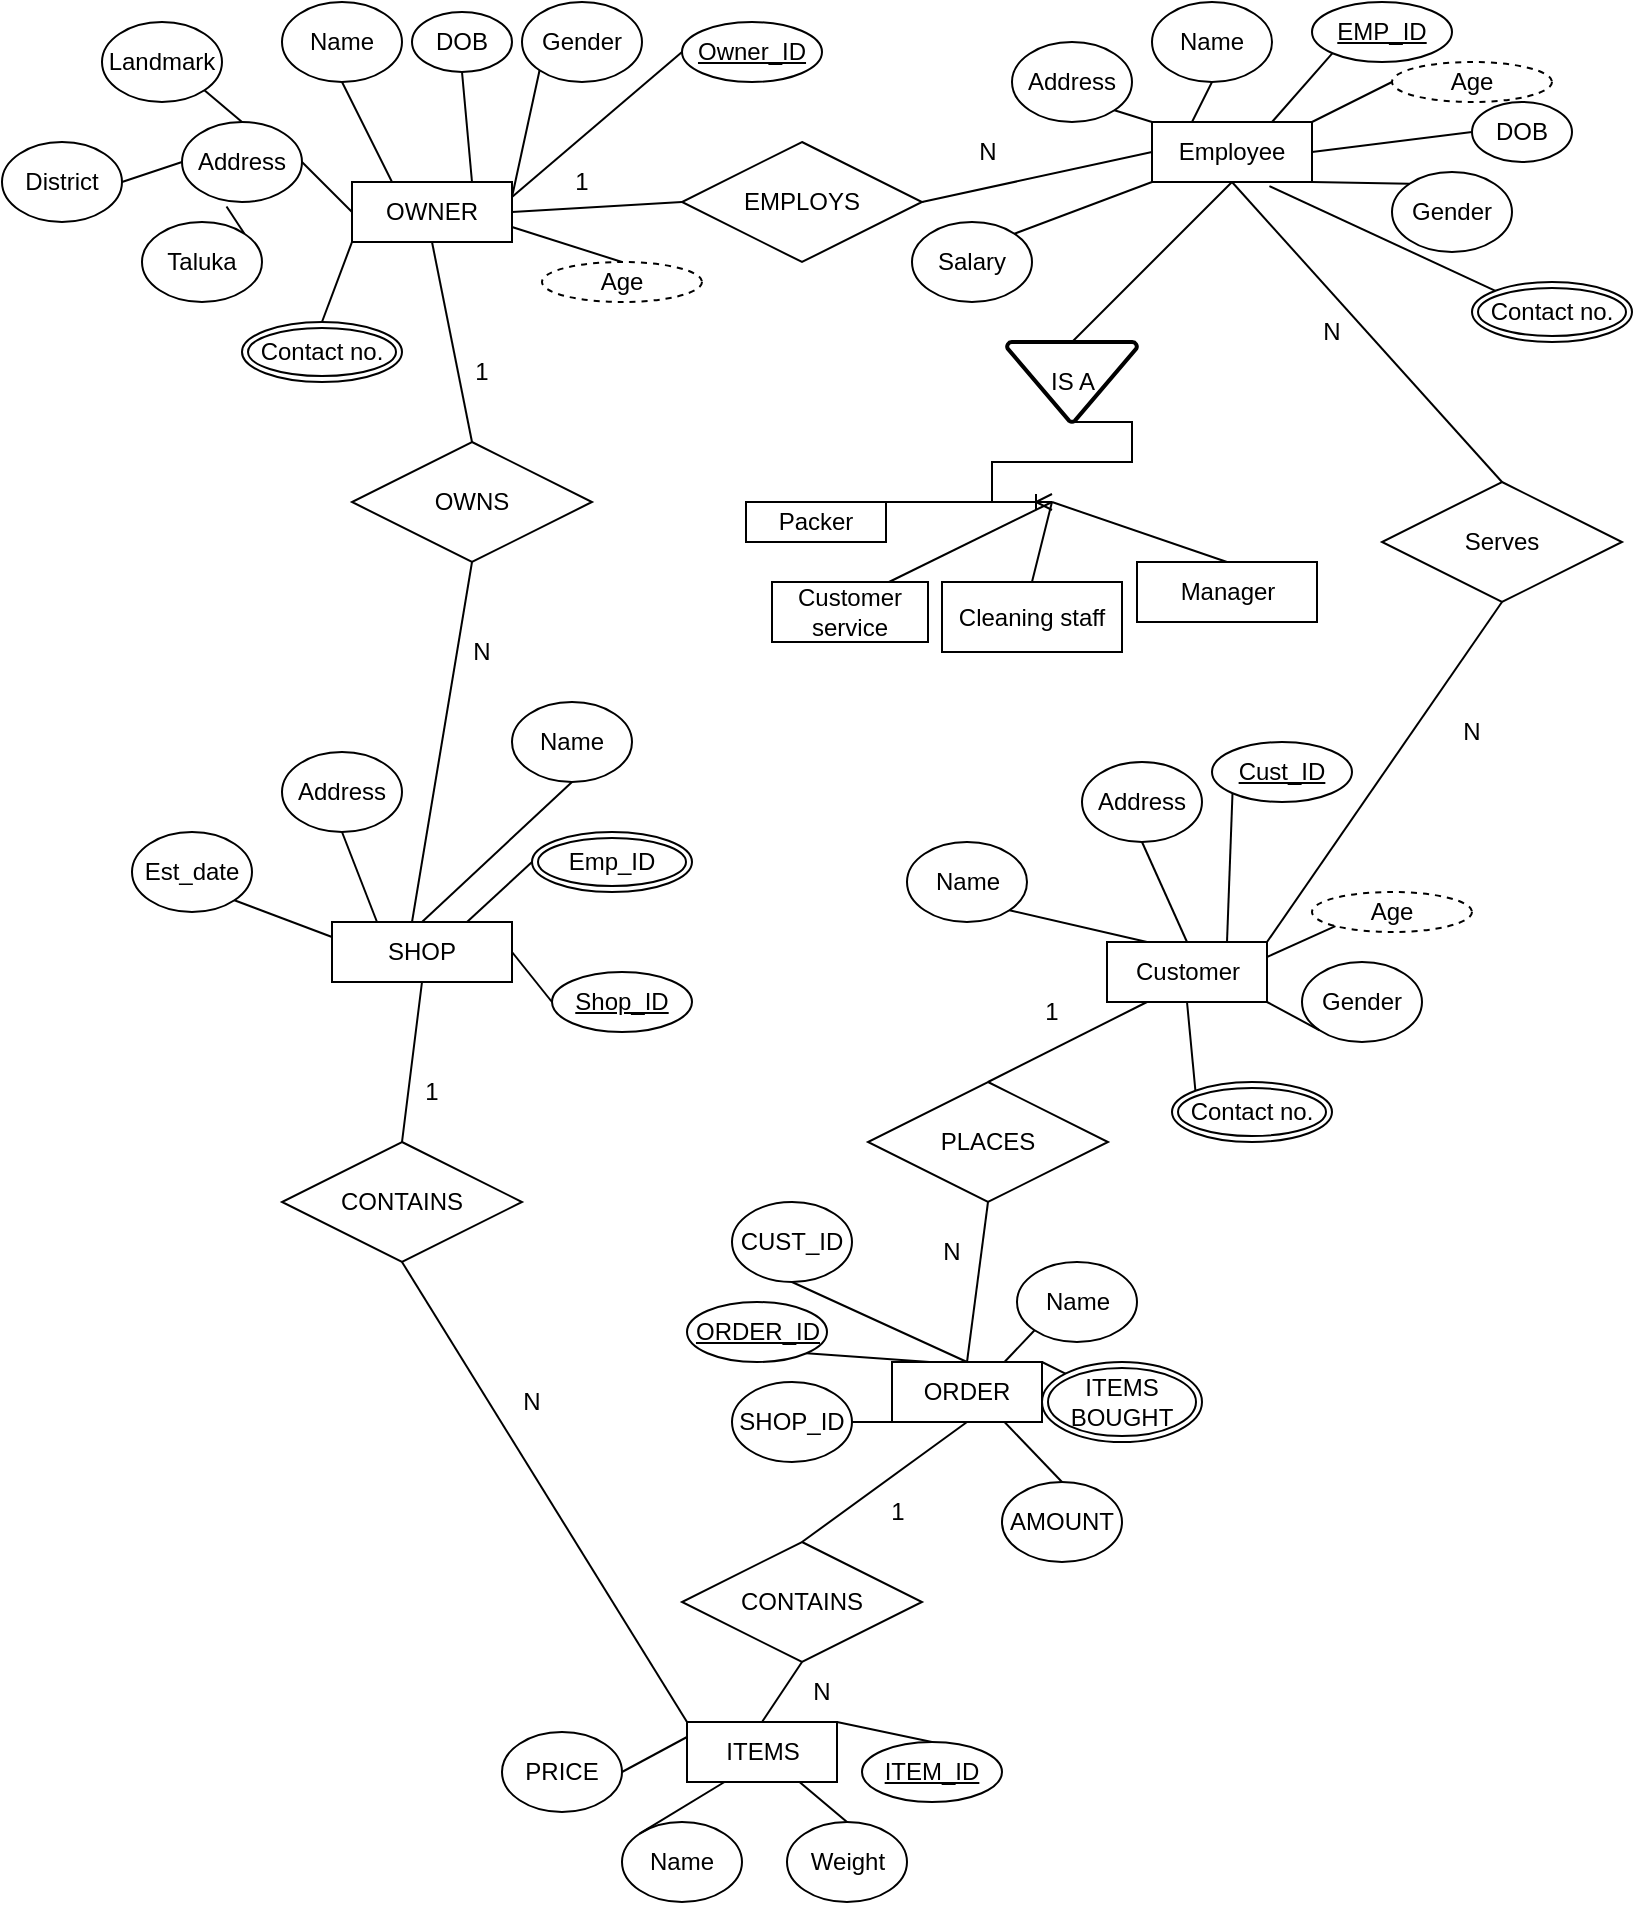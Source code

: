 <mxfile version="20.2.3" type="device"><diagram id="j5qvtVq5vYGrwj8MjV1c" name="Page-1"><mxGraphModel dx="1117" dy="770" grid="1" gridSize="10" guides="1" tooltips="1" connect="1" arrows="1" fold="1" page="1" pageScale="1" pageWidth="850" pageHeight="1100" math="0" shadow="0"><root><mxCell id="0"/><mxCell id="1" parent="0"/><mxCell id="oWKwdkR9LW9MNrZrKDfm-1" value="OWNER" style="rounded=0;whiteSpace=wrap;html=1;" parent="1" vertex="1"><mxGeometry x="190" y="120" width="80" height="30" as="geometry"/></mxCell><mxCell id="oWKwdkR9LW9MNrZrKDfm-2" value="Gender" style="ellipse;whiteSpace=wrap;html=1;" parent="1" vertex="1"><mxGeometry x="275" y="30" width="60" height="40" as="geometry"/></mxCell><mxCell id="oWKwdkR9LW9MNrZrKDfm-3" value="" style="endArrow=none;html=1;rounded=0;entryX=0;entryY=1;entryDx=0;entryDy=0;exitX=1;exitY=0.25;exitDx=0;exitDy=0;" parent="1" source="oWKwdkR9LW9MNrZrKDfm-1" target="oWKwdkR9LW9MNrZrKDfm-2" edge="1"><mxGeometry width="50" height="50" relative="1" as="geometry"><mxPoint x="315" y="460" as="sourcePoint"/><mxPoint x="365" y="410" as="targetPoint"/></mxGeometry></mxCell><mxCell id="oWKwdkR9LW9MNrZrKDfm-4" value="Name" style="ellipse;whiteSpace=wrap;html=1;" parent="1" vertex="1"><mxGeometry x="155" y="30" width="60" height="40" as="geometry"/></mxCell><mxCell id="oWKwdkR9LW9MNrZrKDfm-10" value="District" style="ellipse;whiteSpace=wrap;html=1;" parent="1" vertex="1"><mxGeometry x="15" y="100" width="60" height="40" as="geometry"/></mxCell><mxCell id="oWKwdkR9LW9MNrZrKDfm-11" value="&lt;div&gt;Landmark&lt;/div&gt;" style="ellipse;whiteSpace=wrap;html=1;" parent="1" vertex="1"><mxGeometry x="65" y="40" width="60" height="40" as="geometry"/></mxCell><mxCell id="oWKwdkR9LW9MNrZrKDfm-12" value="&lt;div&gt;DOB&lt;/div&gt;" style="ellipse;whiteSpace=wrap;html=1;" parent="1" vertex="1"><mxGeometry x="220" y="35" width="50" height="30" as="geometry"/></mxCell><mxCell id="oWKwdkR9LW9MNrZrKDfm-13" value="Address" style="ellipse;whiteSpace=wrap;html=1;" parent="1" vertex="1"><mxGeometry x="105" y="90" width="60" height="40" as="geometry"/></mxCell><mxCell id="oWKwdkR9LW9MNrZrKDfm-14" value="Taluka" style="ellipse;whiteSpace=wrap;html=1;" parent="1" vertex="1"><mxGeometry x="85" y="140" width="60" height="40" as="geometry"/></mxCell><mxCell id="oWKwdkR9LW9MNrZrKDfm-15" value="Contact no." style="ellipse;shape=doubleEllipse;margin=3;whiteSpace=wrap;html=1;align=center;" parent="1" vertex="1"><mxGeometry x="135" y="190" width="80" height="30" as="geometry"/></mxCell><mxCell id="oWKwdkR9LW9MNrZrKDfm-16" value="Age" style="ellipse;whiteSpace=wrap;html=1;align=center;dashed=1;" parent="1" vertex="1"><mxGeometry x="285" y="160" width="80" height="20" as="geometry"/></mxCell><mxCell id="oWKwdkR9LW9MNrZrKDfm-17" value="Owner_ID" style="ellipse;whiteSpace=wrap;html=1;align=center;fontStyle=4;" parent="1" vertex="1"><mxGeometry x="355" y="40" width="70" height="30" as="geometry"/></mxCell><mxCell id="oWKwdkR9LW9MNrZrKDfm-18" value="" style="endArrow=none;html=1;rounded=0;entryX=0;entryY=0.5;entryDx=0;entryDy=0;exitX=1;exitY=0.25;exitDx=0;exitDy=0;" parent="1" source="oWKwdkR9LW9MNrZrKDfm-1" target="oWKwdkR9LW9MNrZrKDfm-17" edge="1"><mxGeometry relative="1" as="geometry"><mxPoint x="185" y="70" as="sourcePoint"/><mxPoint x="345" y="70" as="targetPoint"/></mxGeometry></mxCell><mxCell id="oWKwdkR9LW9MNrZrKDfm-20" value="" style="endArrow=none;html=1;rounded=0;entryX=0.5;entryY=1;entryDx=0;entryDy=0;exitX=0.75;exitY=0;exitDx=0;exitDy=0;" parent="1" source="oWKwdkR9LW9MNrZrKDfm-1" target="oWKwdkR9LW9MNrZrKDfm-12" edge="1"><mxGeometry relative="1" as="geometry"><mxPoint x="165" y="80" as="sourcePoint"/><mxPoint x="325" y="80" as="targetPoint"/></mxGeometry></mxCell><mxCell id="oWKwdkR9LW9MNrZrKDfm-22" value="" style="endArrow=none;html=1;rounded=0;entryX=0.5;entryY=1;entryDx=0;entryDy=0;exitX=0.25;exitY=0;exitDx=0;exitDy=0;" parent="1" source="oWKwdkR9LW9MNrZrKDfm-1" target="oWKwdkR9LW9MNrZrKDfm-4" edge="1"><mxGeometry relative="1" as="geometry"><mxPoint x="155" y="230" as="sourcePoint"/><mxPoint x="315" y="230" as="targetPoint"/></mxGeometry></mxCell><mxCell id="oWKwdkR9LW9MNrZrKDfm-23" value="" style="endArrow=none;html=1;rounded=0;entryX=0.5;entryY=0;entryDx=0;entryDy=0;exitX=1;exitY=1;exitDx=0;exitDy=0;" parent="1" source="oWKwdkR9LW9MNrZrKDfm-11" target="oWKwdkR9LW9MNrZrKDfm-13" edge="1"><mxGeometry relative="1" as="geometry"><mxPoint x="35" y="90" as="sourcePoint"/><mxPoint x="195" y="90" as="targetPoint"/></mxGeometry></mxCell><mxCell id="oWKwdkR9LW9MNrZrKDfm-24" value="" style="endArrow=none;html=1;rounded=0;entryX=0;entryY=0.5;entryDx=0;entryDy=0;exitX=1;exitY=0.5;exitDx=0;exitDy=0;" parent="1" source="oWKwdkR9LW9MNrZrKDfm-10" target="oWKwdkR9LW9MNrZrKDfm-13" edge="1"><mxGeometry relative="1" as="geometry"><mxPoint x="-35" y="80" as="sourcePoint"/><mxPoint x="125" y="80" as="targetPoint"/></mxGeometry></mxCell><mxCell id="oWKwdkR9LW9MNrZrKDfm-25" value="" style="endArrow=none;html=1;rounded=0;entryX=0;entryY=0.5;entryDx=0;entryDy=0;exitX=1;exitY=0.5;exitDx=0;exitDy=0;" parent="1" source="oWKwdkR9LW9MNrZrKDfm-13" target="oWKwdkR9LW9MNrZrKDfm-1" edge="1"><mxGeometry relative="1" as="geometry"><mxPoint x="85" y="200" as="sourcePoint"/><mxPoint x="245" y="200" as="targetPoint"/></mxGeometry></mxCell><mxCell id="oWKwdkR9LW9MNrZrKDfm-26" value="" style="endArrow=none;html=1;rounded=0;entryX=0.371;entryY=1.056;entryDx=0;entryDy=0;entryPerimeter=0;exitX=1;exitY=0;exitDx=0;exitDy=0;" parent="1" source="oWKwdkR9LW9MNrZrKDfm-14" target="oWKwdkR9LW9MNrZrKDfm-13" edge="1"><mxGeometry relative="1" as="geometry"><mxPoint x="-55" y="170" as="sourcePoint"/><mxPoint x="105" y="170" as="targetPoint"/></mxGeometry></mxCell><mxCell id="oWKwdkR9LW9MNrZrKDfm-27" value="" style="endArrow=none;html=1;rounded=0;entryX=0.5;entryY=0;entryDx=0;entryDy=0;exitX=1;exitY=0.75;exitDx=0;exitDy=0;" parent="1" source="oWKwdkR9LW9MNrZrKDfm-1" target="oWKwdkR9LW9MNrZrKDfm-16" edge="1"><mxGeometry relative="1" as="geometry"><mxPoint x="205" y="210" as="sourcePoint"/><mxPoint x="365" y="210" as="targetPoint"/></mxGeometry></mxCell><mxCell id="oWKwdkR9LW9MNrZrKDfm-28" value="" style="endArrow=none;html=1;rounded=0;entryX=0.5;entryY=0;entryDx=0;entryDy=0;exitX=0;exitY=1;exitDx=0;exitDy=0;" parent="1" source="oWKwdkR9LW9MNrZrKDfm-1" target="oWKwdkR9LW9MNrZrKDfm-15" edge="1"><mxGeometry relative="1" as="geometry"><mxPoint x="205" y="240" as="sourcePoint"/><mxPoint x="365" y="240" as="targetPoint"/></mxGeometry></mxCell><mxCell id="oWKwdkR9LW9MNrZrKDfm-31" value="OWNS" style="shape=rhombus;perimeter=rhombusPerimeter;whiteSpace=wrap;html=1;align=center;" parent="1" vertex="1"><mxGeometry x="190" y="250" width="120" height="60" as="geometry"/></mxCell><mxCell id="oWKwdkR9LW9MNrZrKDfm-32" value="" style="endArrow=none;html=1;rounded=0;entryX=0.5;entryY=0;entryDx=0;entryDy=0;exitX=0.5;exitY=1;exitDx=0;exitDy=0;" parent="1" source="oWKwdkR9LW9MNrZrKDfm-1" target="oWKwdkR9LW9MNrZrKDfm-31" edge="1"><mxGeometry relative="1" as="geometry"><mxPoint x="220" y="110" as="sourcePoint"/><mxPoint x="380" y="110" as="targetPoint"/></mxGeometry></mxCell><mxCell id="oWKwdkR9LW9MNrZrKDfm-33" value="&lt;div&gt;SHOP&lt;/div&gt;" style="whiteSpace=wrap;html=1;align=center;" parent="1" vertex="1"><mxGeometry x="180" y="490" width="90" height="30" as="geometry"/></mxCell><mxCell id="oWKwdkR9LW9MNrZrKDfm-37" value="Name" style="ellipse;whiteSpace=wrap;html=1;" parent="1" vertex="1"><mxGeometry x="467.5" y="450" width="60" height="40" as="geometry"/></mxCell><mxCell id="oWKwdkR9LW9MNrZrKDfm-38" value="Salary" style="ellipse;whiteSpace=wrap;html=1;" parent="1" vertex="1"><mxGeometry x="470" y="140" width="60" height="40" as="geometry"/></mxCell><mxCell id="oWKwdkR9LW9MNrZrKDfm-40" value="Name" style="ellipse;whiteSpace=wrap;html=1;" parent="1" vertex="1"><mxGeometry x="270" y="380" width="60" height="40" as="geometry"/></mxCell><mxCell id="oWKwdkR9LW9MNrZrKDfm-42" value="Address" style="ellipse;whiteSpace=wrap;html=1;" parent="1" vertex="1"><mxGeometry x="155" y="405" width="60" height="40" as="geometry"/></mxCell><mxCell id="oWKwdkR9LW9MNrZrKDfm-46" value="Est_date" style="ellipse;whiteSpace=wrap;html=1;" parent="1" vertex="1"><mxGeometry x="80" y="445" width="60" height="40" as="geometry"/></mxCell><mxCell id="oWKwdkR9LW9MNrZrKDfm-48" value="" style="endArrow=none;html=1;rounded=0;exitX=0.5;exitY=1;exitDx=0;exitDy=0;entryX=0.5;entryY=0;entryDx=0;entryDy=0;" parent="1" source="oWKwdkR9LW9MNrZrKDfm-40" target="oWKwdkR9LW9MNrZrKDfm-33" edge="1"><mxGeometry relative="1" as="geometry"><mxPoint x="170" y="590" as="sourcePoint"/><mxPoint x="330" y="590" as="targetPoint"/></mxGeometry></mxCell><mxCell id="oWKwdkR9LW9MNrZrKDfm-52" value="" style="endArrow=none;html=1;rounded=0;exitX=0.5;exitY=1;exitDx=0;exitDy=0;entryX=0.25;entryY=0;entryDx=0;entryDy=0;" parent="1" source="oWKwdkR9LW9MNrZrKDfm-42" target="oWKwdkR9LW9MNrZrKDfm-33" edge="1"><mxGeometry relative="1" as="geometry"><mxPoint x="150" y="590" as="sourcePoint"/><mxPoint x="310" y="590" as="targetPoint"/></mxGeometry></mxCell><mxCell id="oWKwdkR9LW9MNrZrKDfm-53" value="" style="endArrow=none;html=1;rounded=0;entryX=1;entryY=1;entryDx=0;entryDy=0;exitX=0;exitY=0.25;exitDx=0;exitDy=0;" parent="1" source="oWKwdkR9LW9MNrZrKDfm-33" target="oWKwdkR9LW9MNrZrKDfm-46" edge="1"><mxGeometry relative="1" as="geometry"><mxPoint x="50" y="480" as="sourcePoint"/><mxPoint x="210" y="480" as="targetPoint"/></mxGeometry></mxCell><mxCell id="oWKwdkR9LW9MNrZrKDfm-55" value="Emp_ID" style="ellipse;shape=doubleEllipse;margin=3;whiteSpace=wrap;html=1;align=center;" parent="1" vertex="1"><mxGeometry x="280" y="445" width="80" height="30" as="geometry"/></mxCell><mxCell id="oWKwdkR9LW9MNrZrKDfm-56" value="" style="endArrow=none;html=1;rounded=0;entryX=0;entryY=0.5;entryDx=0;entryDy=0;exitX=0.75;exitY=0;exitDx=0;exitDy=0;" parent="1" source="oWKwdkR9LW9MNrZrKDfm-33" target="oWKwdkR9LW9MNrZrKDfm-55" edge="1"><mxGeometry relative="1" as="geometry"><mxPoint x="210" y="560" as="sourcePoint"/><mxPoint x="370" y="560" as="targetPoint"/></mxGeometry></mxCell><mxCell id="oWKwdkR9LW9MNrZrKDfm-57" value="Shop_ID" style="ellipse;whiteSpace=wrap;html=1;align=center;fontStyle=4;" parent="1" vertex="1"><mxGeometry x="290" y="515" width="70" height="30" as="geometry"/></mxCell><mxCell id="oWKwdkR9LW9MNrZrKDfm-58" value="" style="endArrow=none;html=1;rounded=0;entryX=0;entryY=0.5;entryDx=0;entryDy=0;exitX=1;exitY=0.5;exitDx=0;exitDy=0;" parent="1" source="oWKwdkR9LW9MNrZrKDfm-33" target="oWKwdkR9LW9MNrZrKDfm-57" edge="1"><mxGeometry relative="1" as="geometry"><mxPoint x="100" y="600" as="sourcePoint"/><mxPoint x="260" y="600" as="targetPoint"/></mxGeometry></mxCell><mxCell id="oWKwdkR9LW9MNrZrKDfm-59" value="Employee" style="whiteSpace=wrap;html=1;align=center;" parent="1" vertex="1"><mxGeometry x="590" y="90" width="80" height="30" as="geometry"/></mxCell><mxCell id="oWKwdkR9LW9MNrZrKDfm-60" value="Name" style="ellipse;whiteSpace=wrap;html=1;" parent="1" vertex="1"><mxGeometry x="590" y="30" width="60" height="40" as="geometry"/></mxCell><mxCell id="oWKwdkR9LW9MNrZrKDfm-61" value="Address" style="ellipse;whiteSpace=wrap;html=1;" parent="1" vertex="1"><mxGeometry x="520" y="50" width="60" height="40" as="geometry"/></mxCell><mxCell id="oWKwdkR9LW9MNrZrKDfm-63" value="Gender" style="ellipse;whiteSpace=wrap;html=1;" parent="1" vertex="1"><mxGeometry x="710" y="115" width="60" height="40" as="geometry"/></mxCell><mxCell id="oWKwdkR9LW9MNrZrKDfm-64" value="&lt;div&gt;DOB&lt;/div&gt;" style="ellipse;whiteSpace=wrap;html=1;" parent="1" vertex="1"><mxGeometry x="750" y="80" width="50" height="30" as="geometry"/></mxCell><mxCell id="oWKwdkR9LW9MNrZrKDfm-65" value="Contact no." style="ellipse;shape=doubleEllipse;margin=3;whiteSpace=wrap;html=1;align=center;" parent="1" vertex="1"><mxGeometry x="750" y="170" width="80" height="30" as="geometry"/></mxCell><mxCell id="oWKwdkR9LW9MNrZrKDfm-66" value="Age" style="ellipse;whiteSpace=wrap;html=1;align=center;dashed=1;" parent="1" vertex="1"><mxGeometry x="710" y="60" width="80" height="20" as="geometry"/></mxCell><mxCell id="oWKwdkR9LW9MNrZrKDfm-67" value="EMP_ID" style="ellipse;whiteSpace=wrap;html=1;align=center;fontStyle=4;" parent="1" vertex="1"><mxGeometry x="670" y="30" width="70" height="30" as="geometry"/></mxCell><mxCell id="oWKwdkR9LW9MNrZrKDfm-70" value="" style="endArrow=none;html=1;rounded=0;exitX=1;exitY=1;exitDx=0;exitDy=0;" parent="1" source="oWKwdkR9LW9MNrZrKDfm-61" edge="1"><mxGeometry relative="1" as="geometry"><mxPoint x="550" y="130" as="sourcePoint"/><mxPoint x="590" y="90" as="targetPoint"/></mxGeometry></mxCell><mxCell id="oWKwdkR9LW9MNrZrKDfm-71" value="" style="endArrow=none;html=1;rounded=0;exitX=0.25;exitY=0;exitDx=0;exitDy=0;entryX=0.5;entryY=1;entryDx=0;entryDy=0;" parent="1" source="oWKwdkR9LW9MNrZrKDfm-59" target="oWKwdkR9LW9MNrZrKDfm-60" edge="1"><mxGeometry relative="1" as="geometry"><mxPoint x="581.213" y="94.142" as="sourcePoint"/><mxPoint x="600" y="100" as="targetPoint"/></mxGeometry></mxCell><mxCell id="oWKwdkR9LW9MNrZrKDfm-72" value="" style="endArrow=none;html=1;rounded=0;entryX=0;entryY=1;entryDx=0;entryDy=0;exitX=0.75;exitY=0;exitDx=0;exitDy=0;" parent="1" source="oWKwdkR9LW9MNrZrKDfm-59" target="oWKwdkR9LW9MNrZrKDfm-67" edge="1"><mxGeometry relative="1" as="geometry"><mxPoint x="620" y="100" as="sourcePoint"/><mxPoint x="630" y="80" as="targetPoint"/></mxGeometry></mxCell><mxCell id="oWKwdkR9LW9MNrZrKDfm-73" value="" style="endArrow=none;html=1;rounded=0;entryX=0;entryY=0.5;entryDx=0;entryDy=0;exitX=1;exitY=0;exitDx=0;exitDy=0;" parent="1" source="oWKwdkR9LW9MNrZrKDfm-59" target="oWKwdkR9LW9MNrZrKDfm-66" edge="1"><mxGeometry relative="1" as="geometry"><mxPoint x="570" y="130" as="sourcePoint"/><mxPoint x="730" y="130" as="targetPoint"/></mxGeometry></mxCell><mxCell id="oWKwdkR9LW9MNrZrKDfm-74" value="" style="endArrow=none;html=1;rounded=0;entryX=0;entryY=0.5;entryDx=0;entryDy=0;exitX=1;exitY=0.5;exitDx=0;exitDy=0;" parent="1" source="oWKwdkR9LW9MNrZrKDfm-59" target="oWKwdkR9LW9MNrZrKDfm-64" edge="1"><mxGeometry relative="1" as="geometry"><mxPoint x="580" y="180" as="sourcePoint"/><mxPoint x="740" y="180" as="targetPoint"/></mxGeometry></mxCell><mxCell id="oWKwdkR9LW9MNrZrKDfm-75" value="" style="endArrow=none;html=1;rounded=0;entryX=0;entryY=0;entryDx=0;entryDy=0;exitX=1;exitY=1;exitDx=0;exitDy=0;" parent="1" source="oWKwdkR9LW9MNrZrKDfm-59" target="oWKwdkR9LW9MNrZrKDfm-63" edge="1"><mxGeometry relative="1" as="geometry"><mxPoint x="460" y="160" as="sourcePoint"/><mxPoint x="620" y="160" as="targetPoint"/></mxGeometry></mxCell><mxCell id="oWKwdkR9LW9MNrZrKDfm-77" value="" style="endArrow=none;html=1;rounded=0;entryX=0;entryY=1;entryDx=0;entryDy=0;exitX=1;exitY=0;exitDx=0;exitDy=0;" parent="1" source="oWKwdkR9LW9MNrZrKDfm-38" target="oWKwdkR9LW9MNrZrKDfm-59" edge="1"><mxGeometry width="50" height="50" relative="1" as="geometry"><mxPoint x="500" y="340" as="sourcePoint"/><mxPoint x="550" y="290" as="targetPoint"/></mxGeometry></mxCell><mxCell id="oWKwdkR9LW9MNrZrKDfm-78" value="" style="endArrow=none;html=1;rounded=0;entryX=0.5;entryY=1;entryDx=0;entryDy=0;exitX=0.5;exitY=0;exitDx=0;exitDy=0;startArrow=none;exitPerimeter=0;" parent="1" source="oWKwdkR9LW9MNrZrKDfm-81" target="oWKwdkR9LW9MNrZrKDfm-59" edge="1"><mxGeometry width="50" height="50" relative="1" as="geometry"><mxPoint x="620" y="170" as="sourcePoint"/><mxPoint x="590" y="240" as="targetPoint"/></mxGeometry></mxCell><mxCell id="oWKwdkR9LW9MNrZrKDfm-81" value="IS A" style="strokeWidth=2;html=1;shape=mxgraph.flowchart.merge_or_storage;whiteSpace=wrap;" parent="1" vertex="1"><mxGeometry x="517.5" y="200" width="65" height="40" as="geometry"/></mxCell><mxCell id="oWKwdkR9LW9MNrZrKDfm-87" value="EMPLOYS" style="shape=rhombus;perimeter=rhombusPerimeter;whiteSpace=wrap;html=1;align=center;" parent="1" vertex="1"><mxGeometry x="355" y="100" width="120" height="60" as="geometry"/></mxCell><mxCell id="oWKwdkR9LW9MNrZrKDfm-88" value="" style="endArrow=none;html=1;rounded=0;exitX=1;exitY=0.5;exitDx=0;exitDy=0;entryX=0;entryY=0.5;entryDx=0;entryDy=0;" parent="1" source="oWKwdkR9LW9MNrZrKDfm-1" target="oWKwdkR9LW9MNrZrKDfm-87" edge="1"><mxGeometry relative="1" as="geometry"><mxPoint x="290" y="130" as="sourcePoint"/><mxPoint x="450" y="130" as="targetPoint"/></mxGeometry></mxCell><mxCell id="oWKwdkR9LW9MNrZrKDfm-89" value="" style="endArrow=none;html=1;rounded=0;entryX=0;entryY=0.5;entryDx=0;entryDy=0;exitX=1;exitY=0.5;exitDx=0;exitDy=0;" parent="1" source="oWKwdkR9LW9MNrZrKDfm-87" target="oWKwdkR9LW9MNrZrKDfm-59" edge="1"><mxGeometry relative="1" as="geometry"><mxPoint x="440" y="90" as="sourcePoint"/><mxPoint x="600" y="90" as="targetPoint"/></mxGeometry></mxCell><mxCell id="oWKwdkR9LW9MNrZrKDfm-90" value="Packer" style="whiteSpace=wrap;html=1;align=center;" parent="1" vertex="1"><mxGeometry x="387" y="280" width="70" height="20" as="geometry"/></mxCell><mxCell id="oWKwdkR9LW9MNrZrKDfm-91" value="Customer service" style="whiteSpace=wrap;html=1;align=center;" parent="1" vertex="1"><mxGeometry x="400" y="320" width="78" height="30" as="geometry"/></mxCell><mxCell id="oWKwdkR9LW9MNrZrKDfm-92" value="Manager" style="whiteSpace=wrap;html=1;align=center;" parent="1" vertex="1"><mxGeometry x="582.5" y="310" width="90" height="30" as="geometry"/></mxCell><mxCell id="oWKwdkR9LW9MNrZrKDfm-93" value="Cleaning staff" style="whiteSpace=wrap;html=1;align=center;" parent="1" vertex="1"><mxGeometry x="485" y="320" width="90" height="35" as="geometry"/></mxCell><mxCell id="oWKwdkR9LW9MNrZrKDfm-95" value="" style="edgeStyle=entityRelationEdgeStyle;fontSize=12;html=1;endArrow=ERoneToMany;rounded=0;exitX=0.5;exitY=1;exitDx=0;exitDy=0;exitPerimeter=0;" parent="1" source="oWKwdkR9LW9MNrZrKDfm-81" edge="1"><mxGeometry width="100" height="100" relative="1" as="geometry"><mxPoint x="430" y="550" as="sourcePoint"/><mxPoint x="540" y="280" as="targetPoint"/></mxGeometry></mxCell><mxCell id="oWKwdkR9LW9MNrZrKDfm-96" value="" style="endArrow=none;html=1;rounded=0;exitX=0.5;exitY=0;exitDx=0;exitDy=0;" parent="1" source="oWKwdkR9LW9MNrZrKDfm-90" edge="1"><mxGeometry relative="1" as="geometry"><mxPoint x="440" y="310" as="sourcePoint"/><mxPoint x="540" y="280" as="targetPoint"/></mxGeometry></mxCell><mxCell id="oWKwdkR9LW9MNrZrKDfm-97" value="" style="endArrow=none;html=1;rounded=0;exitX=0.75;exitY=0;exitDx=0;exitDy=0;" parent="1" source="oWKwdkR9LW9MNrZrKDfm-91" edge="1"><mxGeometry relative="1" as="geometry"><mxPoint x="415" y="352.5" as="sourcePoint"/><mxPoint x="540" y="280" as="targetPoint"/></mxGeometry></mxCell><mxCell id="oWKwdkR9LW9MNrZrKDfm-98" value="" style="endArrow=none;html=1;rounded=0;exitX=0.5;exitY=0;exitDx=0;exitDy=0;" parent="1" source="oWKwdkR9LW9MNrZrKDfm-93" edge="1"><mxGeometry relative="1" as="geometry"><mxPoint x="455" y="352.5" as="sourcePoint"/><mxPoint x="540" y="280" as="targetPoint"/></mxGeometry></mxCell><mxCell id="oWKwdkR9LW9MNrZrKDfm-99" value="" style="endArrow=none;html=1;rounded=0;exitX=0.5;exitY=0;exitDx=0;exitDy=0;" parent="1" source="oWKwdkR9LW9MNrZrKDfm-92" edge="1"><mxGeometry relative="1" as="geometry"><mxPoint x="435" y="372.5" as="sourcePoint"/><mxPoint x="540" y="280" as="targetPoint"/></mxGeometry></mxCell><mxCell id="oWKwdkR9LW9MNrZrKDfm-100" value="" style="endArrow=none;html=1;rounded=0;exitX=0.5;exitY=1;exitDx=0;exitDy=0;" parent="1" source="oWKwdkR9LW9MNrZrKDfm-31" edge="1"><mxGeometry relative="1" as="geometry"><mxPoint x="230" y="340" as="sourcePoint"/><mxPoint x="220" y="490" as="targetPoint"/></mxGeometry></mxCell><mxCell id="oWKwdkR9LW9MNrZrKDfm-101" value="Customer" style="rounded=0;whiteSpace=wrap;html=1;" parent="1" vertex="1"><mxGeometry x="567.5" y="500" width="80" height="30" as="geometry"/></mxCell><mxCell id="oWKwdkR9LW9MNrZrKDfm-102" value="" style="endArrow=none;html=1;rounded=0;entryX=0;entryY=0;entryDx=0;entryDy=0;exitX=1;exitY=1;exitDx=0;exitDy=0;" parent="1" target="oWKwdkR9LW9MNrZrKDfm-65" edge="1"><mxGeometry relative="1" as="geometry"><mxPoint x="648.71" y="122.07" as="sourcePoint"/><mxPoint x="657.497" y="137.928" as="targetPoint"/></mxGeometry></mxCell><mxCell id="oWKwdkR9LW9MNrZrKDfm-109" value="Address" style="ellipse;whiteSpace=wrap;html=1;" parent="1" vertex="1"><mxGeometry x="555" y="410" width="60" height="40" as="geometry"/></mxCell><mxCell id="oWKwdkR9LW9MNrZrKDfm-110" value="Gender" style="ellipse;whiteSpace=wrap;html=1;" parent="1" vertex="1"><mxGeometry x="665" y="510" width="60" height="40" as="geometry"/></mxCell><mxCell id="oWKwdkR9LW9MNrZrKDfm-111" value="Contact no." style="ellipse;shape=doubleEllipse;margin=3;whiteSpace=wrap;html=1;align=center;" parent="1" vertex="1"><mxGeometry x="600" y="570" width="80" height="30" as="geometry"/></mxCell><mxCell id="oWKwdkR9LW9MNrZrKDfm-112" value="Age" style="ellipse;whiteSpace=wrap;html=1;align=center;dashed=1;" parent="1" vertex="1"><mxGeometry x="670" y="475" width="80" height="20" as="geometry"/></mxCell><mxCell id="oWKwdkR9LW9MNrZrKDfm-113" value="Cust_ID" style="ellipse;whiteSpace=wrap;html=1;align=center;fontStyle=4;" parent="1" vertex="1"><mxGeometry x="620" y="400" width="70" height="30" as="geometry"/></mxCell><mxCell id="oWKwdkR9LW9MNrZrKDfm-116" value="" style="endArrow=none;html=1;rounded=0;entryX=0.5;entryY=0;entryDx=0;entryDy=0;exitX=0.5;exitY=1;exitDx=0;exitDy=0;" parent="1" source="oWKwdkR9LW9MNrZrKDfm-109" target="oWKwdkR9LW9MNrZrKDfm-101" edge="1"><mxGeometry relative="1" as="geometry"><mxPoint x="648.71" y="52.07" as="sourcePoint"/><mxPoint x="701.716" y="129.393" as="targetPoint"/></mxGeometry></mxCell><mxCell id="oWKwdkR9LW9MNrZrKDfm-117" value="" style="endArrow=none;html=1;rounded=0;entryX=0.25;entryY=0;entryDx=0;entryDy=0;exitX=1;exitY=1;exitDx=0;exitDy=0;" parent="1" source="oWKwdkR9LW9MNrZrKDfm-37" target="oWKwdkR9LW9MNrZrKDfm-101" edge="1"><mxGeometry relative="1" as="geometry"><mxPoint x="620" y="440" as="sourcePoint"/><mxPoint x="617.5" y="510" as="targetPoint"/></mxGeometry></mxCell><mxCell id="oWKwdkR9LW9MNrZrKDfm-118" value="" style="endArrow=none;html=1;rounded=0;entryX=0.75;entryY=0;entryDx=0;entryDy=0;exitX=0;exitY=1;exitDx=0;exitDy=0;" parent="1" source="oWKwdkR9LW9MNrZrKDfm-113" target="oWKwdkR9LW9MNrZrKDfm-101" edge="1"><mxGeometry relative="1" as="geometry"><mxPoint x="630" y="450" as="sourcePoint"/><mxPoint x="627.5" y="520" as="targetPoint"/></mxGeometry></mxCell><mxCell id="oWKwdkR9LW9MNrZrKDfm-119" value="" style="endArrow=none;html=1;rounded=0;exitX=0;exitY=1;exitDx=0;exitDy=0;entryX=1;entryY=0.25;entryDx=0;entryDy=0;" parent="1" source="oWKwdkR9LW9MNrZrKDfm-112" target="oWKwdkR9LW9MNrZrKDfm-101" edge="1"><mxGeometry relative="1" as="geometry"><mxPoint x="640" y="460" as="sourcePoint"/><mxPoint x="650" y="500" as="targetPoint"/></mxGeometry></mxCell><mxCell id="oWKwdkR9LW9MNrZrKDfm-121" value="" style="endArrow=none;html=1;rounded=0;entryX=1;entryY=1;entryDx=0;entryDy=0;exitX=0;exitY=1;exitDx=0;exitDy=0;" parent="1" source="oWKwdkR9LW9MNrZrKDfm-110" target="oWKwdkR9LW9MNrZrKDfm-101" edge="1"><mxGeometry relative="1" as="geometry"><mxPoint x="650" y="470" as="sourcePoint"/><mxPoint x="647.5" y="540" as="targetPoint"/></mxGeometry></mxCell><mxCell id="oWKwdkR9LW9MNrZrKDfm-122" value="" style="endArrow=none;html=1;rounded=0;entryX=0;entryY=0;entryDx=0;entryDy=0;exitX=0.5;exitY=1;exitDx=0;exitDy=0;" parent="1" source="oWKwdkR9LW9MNrZrKDfm-101" target="oWKwdkR9LW9MNrZrKDfm-111" edge="1"><mxGeometry relative="1" as="geometry"><mxPoint x="660" y="480" as="sourcePoint"/><mxPoint x="657.5" y="550" as="targetPoint"/></mxGeometry></mxCell><mxCell id="oWKwdkR9LW9MNrZrKDfm-123" value="ORDER" style="whiteSpace=wrap;html=1;align=center;" parent="1" vertex="1"><mxGeometry x="460" y="710" width="75" height="30" as="geometry"/></mxCell><mxCell id="oWKwdkR9LW9MNrZrKDfm-124" value="ORDER_ID" style="ellipse;whiteSpace=wrap;html=1;align=center;fontStyle=4;" parent="1" vertex="1"><mxGeometry x="357.5" y="680" width="70" height="30" as="geometry"/></mxCell><mxCell id="oWKwdkR9LW9MNrZrKDfm-125" value="CUST_ID" style="ellipse;whiteSpace=wrap;html=1;" parent="1" vertex="1"><mxGeometry x="380" y="630" width="60" height="40" as="geometry"/></mxCell><mxCell id="oWKwdkR9LW9MNrZrKDfm-127" value="SHOP_ID" style="ellipse;whiteSpace=wrap;html=1;" parent="1" vertex="1"><mxGeometry x="380" y="720" width="60" height="40" as="geometry"/></mxCell><mxCell id="oWKwdkR9LW9MNrZrKDfm-128" value="Name" style="ellipse;whiteSpace=wrap;html=1;" parent="1" vertex="1"><mxGeometry x="522.5" y="660" width="60" height="40" as="geometry"/></mxCell><mxCell id="oWKwdkR9LW9MNrZrKDfm-129" value="&lt;div&gt;ITEMS&lt;/div&gt;&lt;div&gt;BOUGHT&lt;br&gt;&lt;/div&gt;" style="ellipse;shape=doubleEllipse;margin=3;whiteSpace=wrap;html=1;align=center;" parent="1" vertex="1"><mxGeometry x="535" y="710" width="80" height="40" as="geometry"/></mxCell><mxCell id="oWKwdkR9LW9MNrZrKDfm-131" value="AMOUNT" style="ellipse;whiteSpace=wrap;html=1;" parent="1" vertex="1"><mxGeometry x="515" y="770" width="60" height="40" as="geometry"/></mxCell><mxCell id="oWKwdkR9LW9MNrZrKDfm-132" value="ITEMS" style="whiteSpace=wrap;html=1;align=center;" parent="1" vertex="1"><mxGeometry x="357.5" y="890" width="75" height="30" as="geometry"/></mxCell><mxCell id="oWKwdkR9LW9MNrZrKDfm-133" value="ITEM_ID" style="ellipse;whiteSpace=wrap;html=1;align=center;fontStyle=4;" parent="1" vertex="1"><mxGeometry x="445" y="900" width="70" height="30" as="geometry"/></mxCell><mxCell id="oWKwdkR9LW9MNrZrKDfm-134" value="Weight" style="ellipse;whiteSpace=wrap;html=1;" parent="1" vertex="1"><mxGeometry x="407.5" y="940" width="60" height="40" as="geometry"/></mxCell><mxCell id="oWKwdkR9LW9MNrZrKDfm-135" value="PRICE" style="ellipse;whiteSpace=wrap;html=1;" parent="1" vertex="1"><mxGeometry x="265" y="895" width="60" height="40" as="geometry"/></mxCell><mxCell id="oWKwdkR9LW9MNrZrKDfm-136" value="Name" style="ellipse;whiteSpace=wrap;html=1;" parent="1" vertex="1"><mxGeometry x="325" y="940" width="60" height="40" as="geometry"/></mxCell><mxCell id="oWKwdkR9LW9MNrZrKDfm-138" value="" style="endArrow=none;html=1;rounded=0;exitX=0.5;exitY=1;exitDx=0;exitDy=0;entryX=0.5;entryY=0;entryDx=0;entryDy=0;" parent="1" source="oWKwdkR9LW9MNrZrKDfm-125" target="oWKwdkR9LW9MNrZrKDfm-123" edge="1"><mxGeometry relative="1" as="geometry"><mxPoint x="452.5" y="650" as="sourcePoint"/><mxPoint x="612.5" y="650" as="targetPoint"/></mxGeometry></mxCell><mxCell id="oWKwdkR9LW9MNrZrKDfm-139" value="" style="endArrow=none;html=1;rounded=0;exitX=0;exitY=0;exitDx=0;exitDy=0;entryX=1;entryY=0;entryDx=0;entryDy=0;" parent="1" source="oWKwdkR9LW9MNrZrKDfm-129" target="oWKwdkR9LW9MNrZrKDfm-123" edge="1"><mxGeometry relative="1" as="geometry"><mxPoint x="507.5" y="690" as="sourcePoint"/><mxPoint x="507.5" y="720" as="targetPoint"/></mxGeometry></mxCell><mxCell id="oWKwdkR9LW9MNrZrKDfm-140" value="" style="endArrow=none;html=1;rounded=0;exitX=0;exitY=1;exitDx=0;exitDy=0;entryX=0.75;entryY=0;entryDx=0;entryDy=0;" parent="1" source="oWKwdkR9LW9MNrZrKDfm-128" target="oWKwdkR9LW9MNrZrKDfm-123" edge="1"><mxGeometry relative="1" as="geometry"><mxPoint x="517.5" y="700" as="sourcePoint"/><mxPoint x="517.5" y="730" as="targetPoint"/></mxGeometry></mxCell><mxCell id="oWKwdkR9LW9MNrZrKDfm-141" value="" style="endArrow=none;html=1;rounded=0;entryX=0.5;entryY=0;entryDx=0;entryDy=0;exitX=0.75;exitY=1;exitDx=0;exitDy=0;" parent="1" source="oWKwdkR9LW9MNrZrKDfm-123" target="oWKwdkR9LW9MNrZrKDfm-131" edge="1"><mxGeometry relative="1" as="geometry"><mxPoint x="452.5" y="650" as="sourcePoint"/><mxPoint x="612.5" y="650" as="targetPoint"/></mxGeometry></mxCell><mxCell id="oWKwdkR9LW9MNrZrKDfm-142" value="" style="endArrow=none;html=1;rounded=0;exitX=1;exitY=1;exitDx=0;exitDy=0;entryX=0.25;entryY=0;entryDx=0;entryDy=0;" parent="1" source="oWKwdkR9LW9MNrZrKDfm-124" target="oWKwdkR9LW9MNrZrKDfm-123" edge="1"><mxGeometry relative="1" as="geometry"><mxPoint x="452.5" y="650" as="sourcePoint"/><mxPoint x="612.5" y="650" as="targetPoint"/></mxGeometry></mxCell><mxCell id="oWKwdkR9LW9MNrZrKDfm-143" value="" style="endArrow=none;html=1;rounded=0;entryX=0.25;entryY=1;entryDx=0;entryDy=0;exitX=1;exitY=0.5;exitDx=0;exitDy=0;" parent="1" source="oWKwdkR9LW9MNrZrKDfm-127" target="oWKwdkR9LW9MNrZrKDfm-123" edge="1"><mxGeometry relative="1" as="geometry"><mxPoint x="342.5" y="770" as="sourcePoint"/><mxPoint x="502.5" y="770" as="targetPoint"/></mxGeometry></mxCell><mxCell id="oWKwdkR9LW9MNrZrKDfm-145" value="PLACES" style="shape=rhombus;perimeter=rhombusPerimeter;whiteSpace=wrap;html=1;align=center;" parent="1" vertex="1"><mxGeometry x="448" y="570" width="120" height="60" as="geometry"/></mxCell><mxCell id="oWKwdkR9LW9MNrZrKDfm-146" value="" style="endArrow=none;html=1;rounded=0;entryX=0.25;entryY=1;entryDx=0;entryDy=0;exitX=0.5;exitY=0;exitDx=0;exitDy=0;" parent="1" source="oWKwdkR9LW9MNrZrKDfm-145" target="oWKwdkR9LW9MNrZrKDfm-101" edge="1"><mxGeometry relative="1" as="geometry"><mxPoint x="400" y="550" as="sourcePoint"/><mxPoint x="560" y="550" as="targetPoint"/></mxGeometry></mxCell><mxCell id="oWKwdkR9LW9MNrZrKDfm-147" value="" style="endArrow=none;html=1;rounded=0;entryX=0.5;entryY=1;entryDx=0;entryDy=0;exitX=0.5;exitY=0;exitDx=0;exitDy=0;" parent="1" source="oWKwdkR9LW9MNrZrKDfm-123" target="oWKwdkR9LW9MNrZrKDfm-145" edge="1"><mxGeometry relative="1" as="geometry"><mxPoint x="230" y="600" as="sourcePoint"/><mxPoint x="390" y="600" as="targetPoint"/></mxGeometry></mxCell><mxCell id="oWKwdkR9LW9MNrZrKDfm-148" value="" style="endArrow=none;html=1;rounded=0;entryX=0.5;entryY=1;entryDx=0;entryDy=0;exitX=0.5;exitY=0;exitDx=0;exitDy=0;" parent="1" source="oWKwdkR9LW9MNrZrKDfm-149" target="oWKwdkR9LW9MNrZrKDfm-123" edge="1"><mxGeometry relative="1" as="geometry"><mxPoint x="450" y="790" as="sourcePoint"/><mxPoint x="460" y="810" as="targetPoint"/></mxGeometry></mxCell><mxCell id="oWKwdkR9LW9MNrZrKDfm-149" value="CONTAINS" style="shape=rhombus;perimeter=rhombusPerimeter;whiteSpace=wrap;html=1;align=center;" parent="1" vertex="1"><mxGeometry x="355" y="800" width="120" height="60" as="geometry"/></mxCell><mxCell id="oWKwdkR9LW9MNrZrKDfm-150" value="" style="endArrow=none;html=1;rounded=0;entryX=0.5;entryY=1;entryDx=0;entryDy=0;exitX=0.5;exitY=0;exitDx=0;exitDy=0;" parent="1" source="oWKwdkR9LW9MNrZrKDfm-132" target="oWKwdkR9LW9MNrZrKDfm-149" edge="1"><mxGeometry relative="1" as="geometry"><mxPoint x="160" y="840" as="sourcePoint"/><mxPoint x="320" y="840" as="targetPoint"/></mxGeometry></mxCell><mxCell id="oWKwdkR9LW9MNrZrKDfm-151" value="CONTAINS" style="shape=rhombus;perimeter=rhombusPerimeter;whiteSpace=wrap;html=1;align=center;" parent="1" vertex="1"><mxGeometry x="155" y="600" width="120" height="60" as="geometry"/></mxCell><mxCell id="oWKwdkR9LW9MNrZrKDfm-152" value="" style="endArrow=none;html=1;rounded=0;entryX=0.5;entryY=1;entryDx=0;entryDy=0;exitX=0.5;exitY=0;exitDx=0;exitDy=0;" parent="1" source="oWKwdkR9LW9MNrZrKDfm-151" target="oWKwdkR9LW9MNrZrKDfm-33" edge="1"><mxGeometry relative="1" as="geometry"><mxPoint x="70" y="580" as="sourcePoint"/><mxPoint x="230" y="580" as="targetPoint"/></mxGeometry></mxCell><mxCell id="oWKwdkR9LW9MNrZrKDfm-153" value="" style="endArrow=none;html=1;rounded=0;exitX=0.5;exitY=1;exitDx=0;exitDy=0;entryX=0;entryY=0;entryDx=0;entryDy=0;" parent="1" source="oWKwdkR9LW9MNrZrKDfm-151" target="oWKwdkR9LW9MNrZrKDfm-132" edge="1"><mxGeometry relative="1" as="geometry"><mxPoint x="180" y="760" as="sourcePoint"/><mxPoint x="340" y="760" as="targetPoint"/></mxGeometry></mxCell><mxCell id="oWKwdkR9LW9MNrZrKDfm-154" value="" style="endArrow=none;html=1;rounded=0;entryX=0;entryY=0.25;entryDx=0;entryDy=0;exitX=1;exitY=0.5;exitDx=0;exitDy=0;" parent="1" source="oWKwdkR9LW9MNrZrKDfm-135" target="oWKwdkR9LW9MNrZrKDfm-132" edge="1"><mxGeometry relative="1" as="geometry"><mxPoint x="150" y="860" as="sourcePoint"/><mxPoint x="310" y="860" as="targetPoint"/></mxGeometry></mxCell><mxCell id="oWKwdkR9LW9MNrZrKDfm-155" value="" style="endArrow=none;html=1;rounded=0;entryX=0.25;entryY=1;entryDx=0;entryDy=0;exitX=0;exitY=0;exitDx=0;exitDy=0;" parent="1" source="oWKwdkR9LW9MNrZrKDfm-136" target="oWKwdkR9LW9MNrZrKDfm-132" edge="1"><mxGeometry relative="1" as="geometry"><mxPoint x="170" y="990" as="sourcePoint"/><mxPoint x="330" y="990" as="targetPoint"/></mxGeometry></mxCell><mxCell id="oWKwdkR9LW9MNrZrKDfm-156" value="" style="endArrow=none;html=1;rounded=0;exitX=0.75;exitY=1;exitDx=0;exitDy=0;entryX=0.5;entryY=0;entryDx=0;entryDy=0;" parent="1" source="oWKwdkR9LW9MNrZrKDfm-132" target="oWKwdkR9LW9MNrZrKDfm-134" edge="1"><mxGeometry relative="1" as="geometry"><mxPoint x="540" y="970" as="sourcePoint"/><mxPoint x="700" y="970" as="targetPoint"/></mxGeometry></mxCell><mxCell id="oWKwdkR9LW9MNrZrKDfm-157" value="" style="endArrow=none;html=1;rounded=0;exitX=1;exitY=0;exitDx=0;exitDy=0;entryX=0.5;entryY=0;entryDx=0;entryDy=0;" parent="1" source="oWKwdkR9LW9MNrZrKDfm-132" target="oWKwdkR9LW9MNrZrKDfm-133" edge="1"><mxGeometry relative="1" as="geometry"><mxPoint x="550" y="870" as="sourcePoint"/><mxPoint x="710" y="870" as="targetPoint"/></mxGeometry></mxCell><mxCell id="oWKwdkR9LW9MNrZrKDfm-158" value="1" style="text;html=1;strokeColor=none;fillColor=none;align=center;verticalAlign=middle;whiteSpace=wrap;rounded=0;" parent="1" vertex="1"><mxGeometry x="225" y="200" width="60" height="30" as="geometry"/></mxCell><mxCell id="oWKwdkR9LW9MNrZrKDfm-159" value="1" style="text;html=1;strokeColor=none;fillColor=none;align=center;verticalAlign=middle;whiteSpace=wrap;rounded=0;" parent="1" vertex="1"><mxGeometry x="510" y="520" width="60" height="30" as="geometry"/></mxCell><mxCell id="oWKwdkR9LW9MNrZrKDfm-160" value="1" style="text;html=1;strokeColor=none;fillColor=none;align=center;verticalAlign=middle;whiteSpace=wrap;rounded=0;" parent="1" vertex="1"><mxGeometry x="200" y="560" width="60" height="30" as="geometry"/></mxCell><mxCell id="oWKwdkR9LW9MNrZrKDfm-161" value="1" style="text;html=1;strokeColor=none;fillColor=none;align=center;verticalAlign=middle;whiteSpace=wrap;rounded=0;" parent="1" vertex="1"><mxGeometry x="275" y="105" width="60" height="30" as="geometry"/></mxCell><mxCell id="oWKwdkR9LW9MNrZrKDfm-162" value="N" style="text;html=1;strokeColor=none;fillColor=none;align=center;verticalAlign=middle;whiteSpace=wrap;rounded=0;" parent="1" vertex="1"><mxGeometry x="225" y="340" width="60" height="30" as="geometry"/></mxCell><mxCell id="oWKwdkR9LW9MNrZrKDfm-163" value="N" style="text;html=1;strokeColor=none;fillColor=none;align=center;verticalAlign=middle;whiteSpace=wrap;rounded=0;" parent="1" vertex="1"><mxGeometry x="250" y="715" width="60" height="30" as="geometry"/></mxCell><mxCell id="oWKwdkR9LW9MNrZrKDfm-164" value="N" style="text;html=1;strokeColor=none;fillColor=none;align=center;verticalAlign=middle;whiteSpace=wrap;rounded=0;" parent="1" vertex="1"><mxGeometry x="478" y="90" width="60" height="30" as="geometry"/></mxCell><mxCell id="oWKwdkR9LW9MNrZrKDfm-165" value="N" style="text;html=1;strokeColor=none;fillColor=none;align=center;verticalAlign=middle;whiteSpace=wrap;rounded=0;" parent="1" vertex="1"><mxGeometry x="395" y="860" width="60" height="30" as="geometry"/></mxCell><mxCell id="oWKwdkR9LW9MNrZrKDfm-166" value="N" style="text;html=1;strokeColor=none;fillColor=none;align=center;verticalAlign=middle;whiteSpace=wrap;rounded=0;" parent="1" vertex="1"><mxGeometry x="460" y="640" width="60" height="30" as="geometry"/></mxCell><mxCell id="oWKwdkR9LW9MNrZrKDfm-167" value="1" style="text;html=1;strokeColor=none;fillColor=none;align=center;verticalAlign=middle;whiteSpace=wrap;rounded=0;" parent="1" vertex="1"><mxGeometry x="432.5" y="770" width="60" height="30" as="geometry"/></mxCell><mxCell id="oWKwdkR9LW9MNrZrKDfm-168" value="&lt;div&gt;Serves&lt;/div&gt;" style="shape=rhombus;perimeter=rhombusPerimeter;whiteSpace=wrap;html=1;align=center;" parent="1" vertex="1"><mxGeometry x="705" y="270" width="120" height="60" as="geometry"/></mxCell><mxCell id="oWKwdkR9LW9MNrZrKDfm-169" value="" style="endArrow=none;html=1;rounded=0;exitX=0.5;exitY=1;exitDx=0;exitDy=0;entryX=0.5;entryY=0;entryDx=0;entryDy=0;" parent="1" source="oWKwdkR9LW9MNrZrKDfm-59" target="oWKwdkR9LW9MNrZrKDfm-168" edge="1"><mxGeometry relative="1" as="geometry"><mxPoint x="640" y="240" as="sourcePoint"/><mxPoint x="800" y="240" as="targetPoint"/></mxGeometry></mxCell><mxCell id="oWKwdkR9LW9MNrZrKDfm-170" value="" style="endArrow=none;html=1;rounded=0;entryX=0.5;entryY=1;entryDx=0;entryDy=0;exitX=1;exitY=0;exitDx=0;exitDy=0;" parent="1" source="oWKwdkR9LW9MNrZrKDfm-101" target="oWKwdkR9LW9MNrZrKDfm-168" edge="1"><mxGeometry relative="1" as="geometry"><mxPoint x="730" y="420" as="sourcePoint"/><mxPoint x="840" y="390" as="targetPoint"/></mxGeometry></mxCell><mxCell id="oWKwdkR9LW9MNrZrKDfm-171" value="N" style="text;html=1;strokeColor=none;fillColor=none;align=center;verticalAlign=middle;whiteSpace=wrap;rounded=0;" parent="1" vertex="1"><mxGeometry x="650" y="180" width="60" height="30" as="geometry"/></mxCell><mxCell id="oWKwdkR9LW9MNrZrKDfm-172" value="N" style="text;html=1;strokeColor=none;fillColor=none;align=center;verticalAlign=middle;whiteSpace=wrap;rounded=0;" parent="1" vertex="1"><mxGeometry x="720" y="380" width="60" height="30" as="geometry"/></mxCell></root></mxGraphModel></diagram></mxfile>